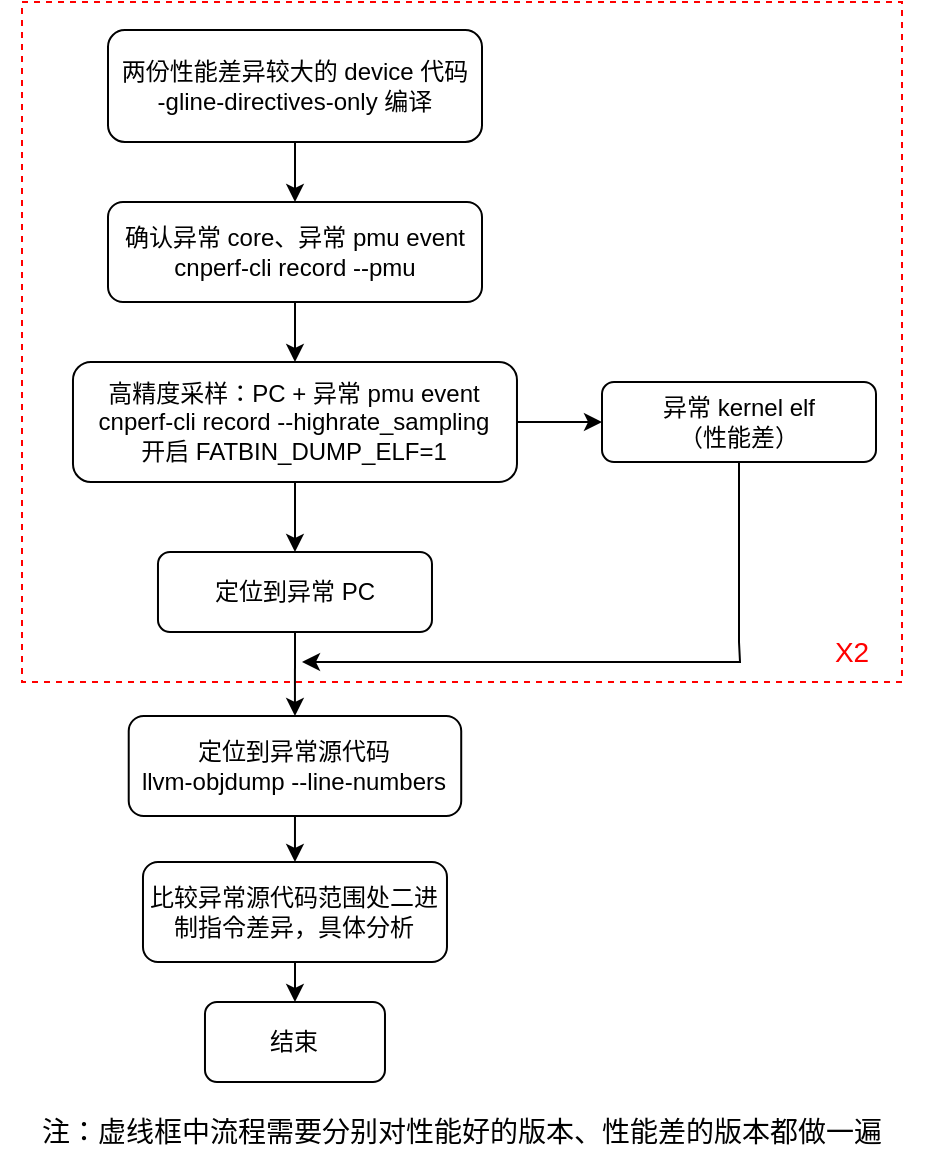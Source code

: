 <mxfile version="20.8.14" type="github">
  <diagram id="C5RBs43oDa-KdzZeNtuy" name="Page-1">
    <mxGraphModel dx="939" dy="534" grid="1" gridSize="10" guides="1" tooltips="1" connect="1" arrows="1" fold="1" page="1" pageScale="1" pageWidth="827" pageHeight="1169" math="0" shadow="0">
      <root>
        <mxCell id="WIyWlLk6GJQsqaUBKTNV-0" />
        <mxCell id="WIyWlLk6GJQsqaUBKTNV-1" parent="WIyWlLk6GJQsqaUBKTNV-0" />
        <mxCell id="Lqe4J3SraO-Tc6IZ4Yrn-33" style="edgeStyle=orthogonalEdgeStyle;rounded=0;orthogonalLoop=1;jettySize=auto;html=1;exitX=0.5;exitY=1;exitDx=0;exitDy=0;entryX=0.5;entryY=0;entryDx=0;entryDy=0;" edge="1" parent="WIyWlLk6GJQsqaUBKTNV-1" source="WIyWlLk6GJQsqaUBKTNV-3" target="Lqe4J3SraO-Tc6IZ4Yrn-0">
          <mxGeometry relative="1" as="geometry" />
        </mxCell>
        <mxCell id="WIyWlLk6GJQsqaUBKTNV-3" value="两份性能差异较大的 device 代码 &lt;br&gt;-gline-directives-only 编译" style="rounded=1;whiteSpace=wrap;html=1;fontSize=12;glass=0;strokeWidth=1;shadow=0;" parent="WIyWlLk6GJQsqaUBKTNV-1" vertex="1">
          <mxGeometry x="373" y="54" width="187" height="56" as="geometry" />
        </mxCell>
        <mxCell id="WIyWlLk6GJQsqaUBKTNV-11" value="结束" style="rounded=1;whiteSpace=wrap;html=1;fontSize=12;glass=0;strokeWidth=1;shadow=0;" parent="WIyWlLk6GJQsqaUBKTNV-1" vertex="1">
          <mxGeometry x="421.49" y="540" width="90" height="40" as="geometry" />
        </mxCell>
        <mxCell id="Lqe4J3SraO-Tc6IZ4Yrn-34" style="edgeStyle=orthogonalEdgeStyle;rounded=0;orthogonalLoop=1;jettySize=auto;html=1;exitX=0.5;exitY=1;exitDx=0;exitDy=0;entryX=0.5;entryY=0;entryDx=0;entryDy=0;" edge="1" parent="WIyWlLk6GJQsqaUBKTNV-1" source="Lqe4J3SraO-Tc6IZ4Yrn-0" target="Lqe4J3SraO-Tc6IZ4Yrn-2">
          <mxGeometry relative="1" as="geometry" />
        </mxCell>
        <mxCell id="Lqe4J3SraO-Tc6IZ4Yrn-0" value="确认异常 core、异常 pmu event&lt;br&gt;cnperf-cli record --pmu" style="rounded=1;whiteSpace=wrap;html=1;fontSize=12;glass=0;strokeWidth=1;shadow=0;" vertex="1" parent="WIyWlLk6GJQsqaUBKTNV-1">
          <mxGeometry x="373" y="140" width="187" height="50" as="geometry" />
        </mxCell>
        <mxCell id="Lqe4J3SraO-Tc6IZ4Yrn-38" style="edgeStyle=orthogonalEdgeStyle;rounded=0;orthogonalLoop=1;jettySize=auto;html=1;exitX=0.5;exitY=1;exitDx=0;exitDy=0;entryX=0.5;entryY=0;entryDx=0;entryDy=0;" edge="1" parent="WIyWlLk6GJQsqaUBKTNV-1" source="Lqe4J3SraO-Tc6IZ4Yrn-1" target="WIyWlLk6GJQsqaUBKTNV-11">
          <mxGeometry relative="1" as="geometry" />
        </mxCell>
        <mxCell id="Lqe4J3SraO-Tc6IZ4Yrn-1" value="比较异常源代码范围处二进制指令差异，具体分析" style="rounded=1;whiteSpace=wrap;html=1;fontSize=12;glass=0;strokeWidth=1;shadow=0;" vertex="1" parent="WIyWlLk6GJQsqaUBKTNV-1">
          <mxGeometry x="390.49" y="470" width="152" height="50" as="geometry" />
        </mxCell>
        <mxCell id="Lqe4J3SraO-Tc6IZ4Yrn-35" style="edgeStyle=orthogonalEdgeStyle;rounded=0;orthogonalLoop=1;jettySize=auto;html=1;exitX=0.5;exitY=1;exitDx=0;exitDy=0;entryX=0.5;entryY=0;entryDx=0;entryDy=0;" edge="1" parent="WIyWlLk6GJQsqaUBKTNV-1" source="Lqe4J3SraO-Tc6IZ4Yrn-2" target="Lqe4J3SraO-Tc6IZ4Yrn-3">
          <mxGeometry relative="1" as="geometry" />
        </mxCell>
        <mxCell id="Lqe4J3SraO-Tc6IZ4Yrn-40" style="edgeStyle=orthogonalEdgeStyle;rounded=0;orthogonalLoop=1;jettySize=auto;html=1;exitX=1;exitY=0.5;exitDx=0;exitDy=0;entryX=0;entryY=0.5;entryDx=0;entryDy=0;" edge="1" parent="WIyWlLk6GJQsqaUBKTNV-1" source="Lqe4J3SraO-Tc6IZ4Yrn-2" target="Lqe4J3SraO-Tc6IZ4Yrn-39">
          <mxGeometry relative="1" as="geometry" />
        </mxCell>
        <mxCell id="Lqe4J3SraO-Tc6IZ4Yrn-2" value="高精度采样：PC + 异常 pmu event&lt;br&gt;cnperf-cli record --highrate_sampling&lt;br&gt;开启 FATBIN_DUMP_ELF=1" style="rounded=1;whiteSpace=wrap;html=1;fontSize=12;glass=0;strokeWidth=1;shadow=0;" vertex="1" parent="WIyWlLk6GJQsqaUBKTNV-1">
          <mxGeometry x="355.49" y="220" width="222" height="60" as="geometry" />
        </mxCell>
        <mxCell id="Lqe4J3SraO-Tc6IZ4Yrn-36" style="edgeStyle=orthogonalEdgeStyle;rounded=0;orthogonalLoop=1;jettySize=auto;html=1;exitX=0.5;exitY=1;exitDx=0;exitDy=0;entryX=0.5;entryY=0;entryDx=0;entryDy=0;" edge="1" parent="WIyWlLk6GJQsqaUBKTNV-1" source="Lqe4J3SraO-Tc6IZ4Yrn-3" target="Lqe4J3SraO-Tc6IZ4Yrn-31">
          <mxGeometry relative="1" as="geometry" />
        </mxCell>
        <mxCell id="Lqe4J3SraO-Tc6IZ4Yrn-3" value="定位到异常 PC" style="rounded=1;whiteSpace=wrap;html=1;fontSize=12;glass=0;strokeWidth=1;shadow=0;" vertex="1" parent="WIyWlLk6GJQsqaUBKTNV-1">
          <mxGeometry x="397.99" y="315" width="137" height="40" as="geometry" />
        </mxCell>
        <mxCell id="Lqe4J3SraO-Tc6IZ4Yrn-37" style="edgeStyle=orthogonalEdgeStyle;rounded=0;orthogonalLoop=1;jettySize=auto;html=1;exitX=0.5;exitY=1;exitDx=0;exitDy=0;entryX=0.5;entryY=0;entryDx=0;entryDy=0;" edge="1" parent="WIyWlLk6GJQsqaUBKTNV-1" source="Lqe4J3SraO-Tc6IZ4Yrn-31" target="Lqe4J3SraO-Tc6IZ4Yrn-1">
          <mxGeometry relative="1" as="geometry" />
        </mxCell>
        <mxCell id="Lqe4J3SraO-Tc6IZ4Yrn-31" value="定位到异常源代码&lt;br&gt;llvm-objdump --line-numbers" style="rounded=1;whiteSpace=wrap;html=1;fontSize=12;glass=0;strokeWidth=1;shadow=0;" vertex="1" parent="WIyWlLk6GJQsqaUBKTNV-1">
          <mxGeometry x="383.36" y="397" width="166.25" height="50" as="geometry" />
        </mxCell>
        <mxCell id="Lqe4J3SraO-Tc6IZ4Yrn-32" value="" style="rounded=0;whiteSpace=wrap;html=1;fillColor=none;dashed=1;strokeColor=#FF0000;" vertex="1" parent="WIyWlLk6GJQsqaUBKTNV-1">
          <mxGeometry x="330" y="40" width="440" height="340" as="geometry" />
        </mxCell>
        <mxCell id="Lqe4J3SraO-Tc6IZ4Yrn-41" style="edgeStyle=orthogonalEdgeStyle;rounded=0;orthogonalLoop=1;jettySize=auto;html=1;exitX=0.5;exitY=1;exitDx=0;exitDy=0;" edge="1" parent="WIyWlLk6GJQsqaUBKTNV-1" source="Lqe4J3SraO-Tc6IZ4Yrn-39">
          <mxGeometry relative="1" as="geometry">
            <mxPoint x="470" y="370" as="targetPoint" />
            <Array as="points">
              <mxPoint x="689" y="360" />
              <mxPoint x="689" y="360" />
            </Array>
          </mxGeometry>
        </mxCell>
        <mxCell id="Lqe4J3SraO-Tc6IZ4Yrn-39" value="异常 kernel elf&lt;br&gt;（性能差）" style="rounded=1;whiteSpace=wrap;html=1;fontSize=12;glass=0;strokeWidth=1;shadow=0;" vertex="1" parent="WIyWlLk6GJQsqaUBKTNV-1">
          <mxGeometry x="620" y="230" width="137" height="40" as="geometry" />
        </mxCell>
        <mxCell id="Lqe4J3SraO-Tc6IZ4Yrn-42" value="&lt;font style=&quot;font-size: 14px;&quot; color=&quot;#ff0000&quot;&gt;X2&lt;/font&gt;" style="text;strokeColor=none;align=center;fillColor=none;html=1;verticalAlign=middle;whiteSpace=wrap;rounded=0;" vertex="1" parent="WIyWlLk6GJQsqaUBKTNV-1">
          <mxGeometry x="730" y="355" width="30" height="20" as="geometry" />
        </mxCell>
        <mxCell id="Lqe4J3SraO-Tc6IZ4Yrn-43" value="&lt;font color=&quot;#000000&quot;&gt;注：虚线框中流程需要分别对性能好的版本、性能差的版本都做一遍&lt;/font&gt;" style="text;strokeColor=none;align=center;fillColor=none;html=1;verticalAlign=middle;whiteSpace=wrap;rounded=0;fontSize=14;fontColor=#FF0000;" vertex="1" parent="WIyWlLk6GJQsqaUBKTNV-1">
          <mxGeometry x="319" y="585" width="462.01" height="40" as="geometry" />
        </mxCell>
      </root>
    </mxGraphModel>
  </diagram>
</mxfile>
